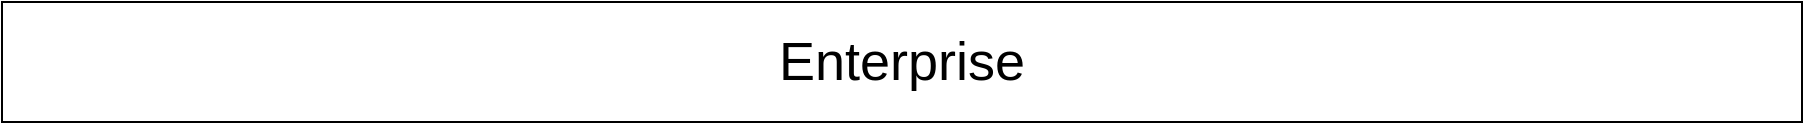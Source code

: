 <mxfile version="26.2.5">
  <diagram name="Page-1" id="jw3N9yRhb1LyVMOs5apz">
    <mxGraphModel dx="1630" dy="927" grid="1" gridSize="10" guides="1" tooltips="1" connect="1" arrows="1" fold="1" page="1" pageScale="1" pageWidth="1169" pageHeight="827" math="0" shadow="0">
      <root>
        <mxCell id="0" />
        <mxCell id="1" parent="0" />
        <mxCell id="eE21qvxGfpMZQyoSY6nR-1" value="Enterprise" style="rounded=0;whiteSpace=wrap;html=1;fontSize=27;" parent="1" vertex="1">
          <mxGeometry x="150" y="150" width="900" height="60" as="geometry" />
        </mxCell>
      </root>
    </mxGraphModel>
  </diagram>
</mxfile>

